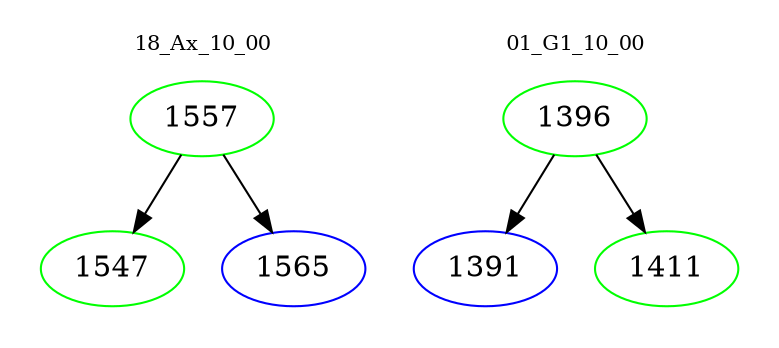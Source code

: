 digraph{
subgraph cluster_0 {
color = white
label = "18_Ax_10_00";
fontsize=10;
T0_1557 [label="1557", color="green"]
T0_1557 -> T0_1547 [color="black"]
T0_1547 [label="1547", color="green"]
T0_1557 -> T0_1565 [color="black"]
T0_1565 [label="1565", color="blue"]
}
subgraph cluster_1 {
color = white
label = "01_G1_10_00";
fontsize=10;
T1_1396 [label="1396", color="green"]
T1_1396 -> T1_1391 [color="black"]
T1_1391 [label="1391", color="blue"]
T1_1396 -> T1_1411 [color="black"]
T1_1411 [label="1411", color="green"]
}
}
